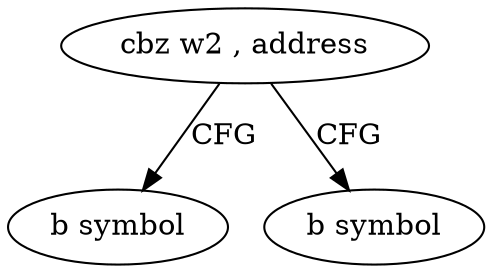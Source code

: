 digraph "func" {
"4263324" [label = "cbz w2 , address" ]
"4263332" [label = "b symbol" ]
"4263328" [label = "b symbol" ]
"4263324" -> "4263332" [ label = "CFG" ]
"4263324" -> "4263328" [ label = "CFG" ]
}
